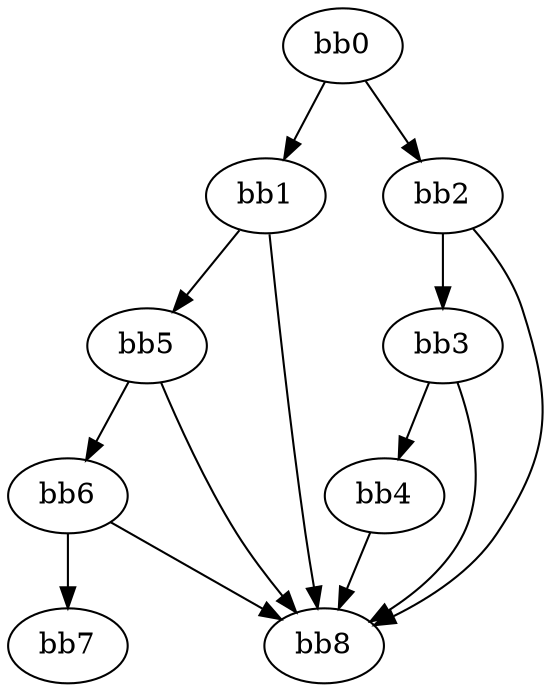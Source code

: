 digraph {
    0 [ label = "bb0\l" ]
    1 [ label = "bb1\l" ]
    2 [ label = "bb2\l" ]
    3 [ label = "bb3\l" ]
    4 [ label = "bb4\l" ]
    5 [ label = "bb5\l" ]
    6 [ label = "bb6\l" ]
    7 [ label = "bb7\l" ]
    8 [ label = "bb8\l" ]
    0 -> 1 [ ]
    0 -> 2 [ ]
    1 -> 5 [ ]
    1 -> 8 [ ]
    2 -> 3 [ ]
    2 -> 8 [ ]
    3 -> 4 [ ]
    3 -> 8 [ ]
    4 -> 8 [ ]
    5 -> 6 [ ]
    5 -> 8 [ ]
    6 -> 7 [ ]
    6 -> 8 [ ]
}

